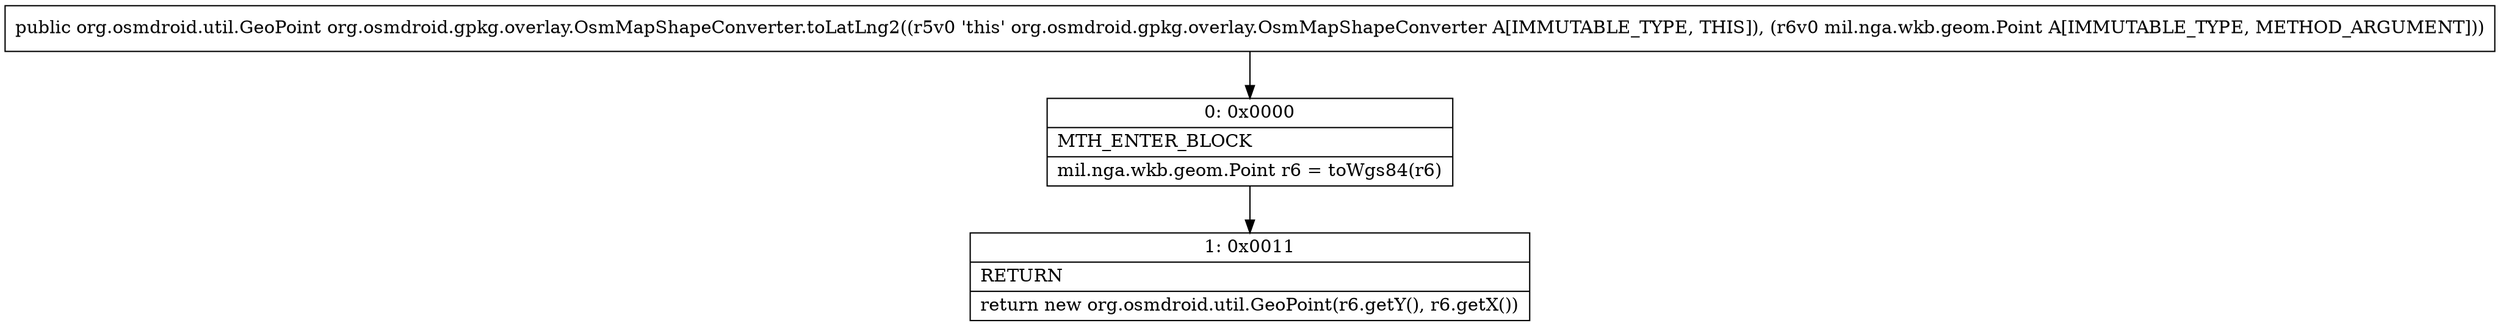 digraph "CFG fororg.osmdroid.gpkg.overlay.OsmMapShapeConverter.toLatLng2(Lmil\/nga\/wkb\/geom\/Point;)Lorg\/osmdroid\/util\/GeoPoint;" {
Node_0 [shape=record,label="{0\:\ 0x0000|MTH_ENTER_BLOCK\l|mil.nga.wkb.geom.Point r6 = toWgs84(r6)\l}"];
Node_1 [shape=record,label="{1\:\ 0x0011|RETURN\l|return new org.osmdroid.util.GeoPoint(r6.getY(), r6.getX())\l}"];
MethodNode[shape=record,label="{public org.osmdroid.util.GeoPoint org.osmdroid.gpkg.overlay.OsmMapShapeConverter.toLatLng2((r5v0 'this' org.osmdroid.gpkg.overlay.OsmMapShapeConverter A[IMMUTABLE_TYPE, THIS]), (r6v0 mil.nga.wkb.geom.Point A[IMMUTABLE_TYPE, METHOD_ARGUMENT])) }"];
MethodNode -> Node_0;
Node_0 -> Node_1;
}

